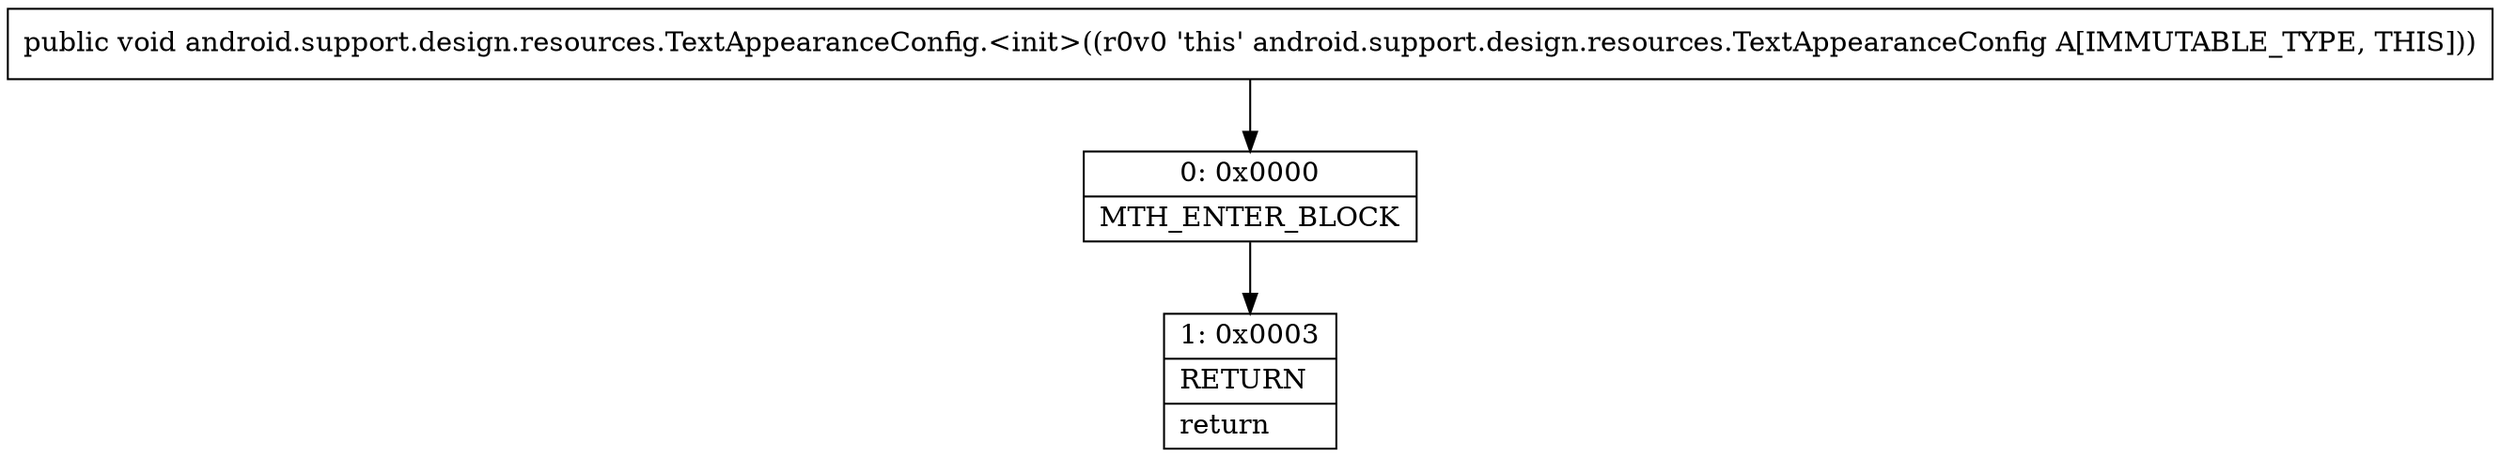 digraph "CFG forandroid.support.design.resources.TextAppearanceConfig.\<init\>()V" {
Node_0 [shape=record,label="{0\:\ 0x0000|MTH_ENTER_BLOCK\l}"];
Node_1 [shape=record,label="{1\:\ 0x0003|RETURN\l|return\l}"];
MethodNode[shape=record,label="{public void android.support.design.resources.TextAppearanceConfig.\<init\>((r0v0 'this' android.support.design.resources.TextAppearanceConfig A[IMMUTABLE_TYPE, THIS])) }"];
MethodNode -> Node_0;
Node_0 -> Node_1;
}

